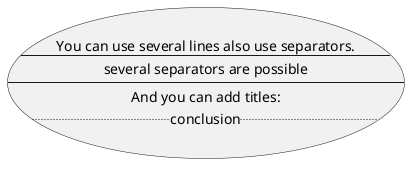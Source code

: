 @startuml
usecase UC1 as "You can use several lines also use separators.
--
several separators are possible
--
And you can add titles:
..conclusion..
"